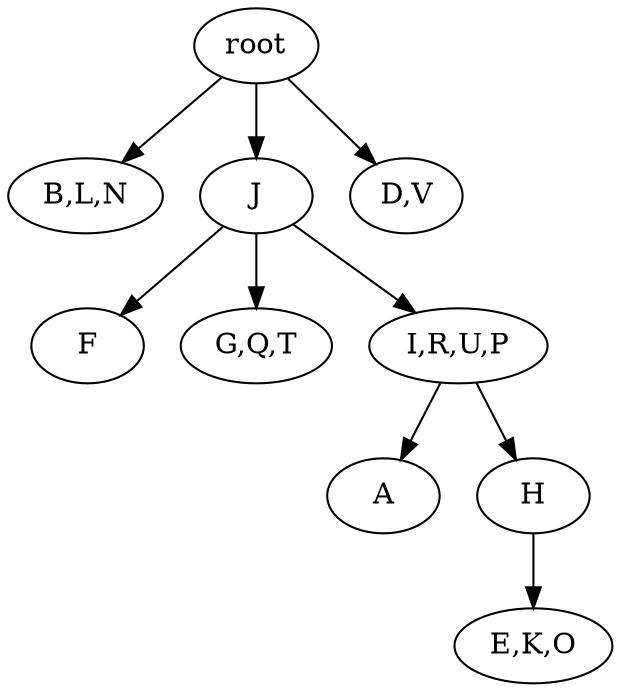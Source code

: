 strict digraph G {
	graph [name=G];
	0	 [label=root];
	3	 [label="B,L,N"];
	0 -> 3;
	1	 [label=J];
	0 -> 1;
	2	 [label="D,V"];
	0 -> 2;
	8	 [label=A];
	7	 [label=F];
	1 -> 7;
	6	 [label="G,Q,T"];
	1 -> 6;
	5	 [label="I,R,U,P"];
	1 -> 5;
	4	 [label="E,K,O"];
	9	 [label=H];
	9 -> 4;
	5 -> 8;
	5 -> 9;
}
